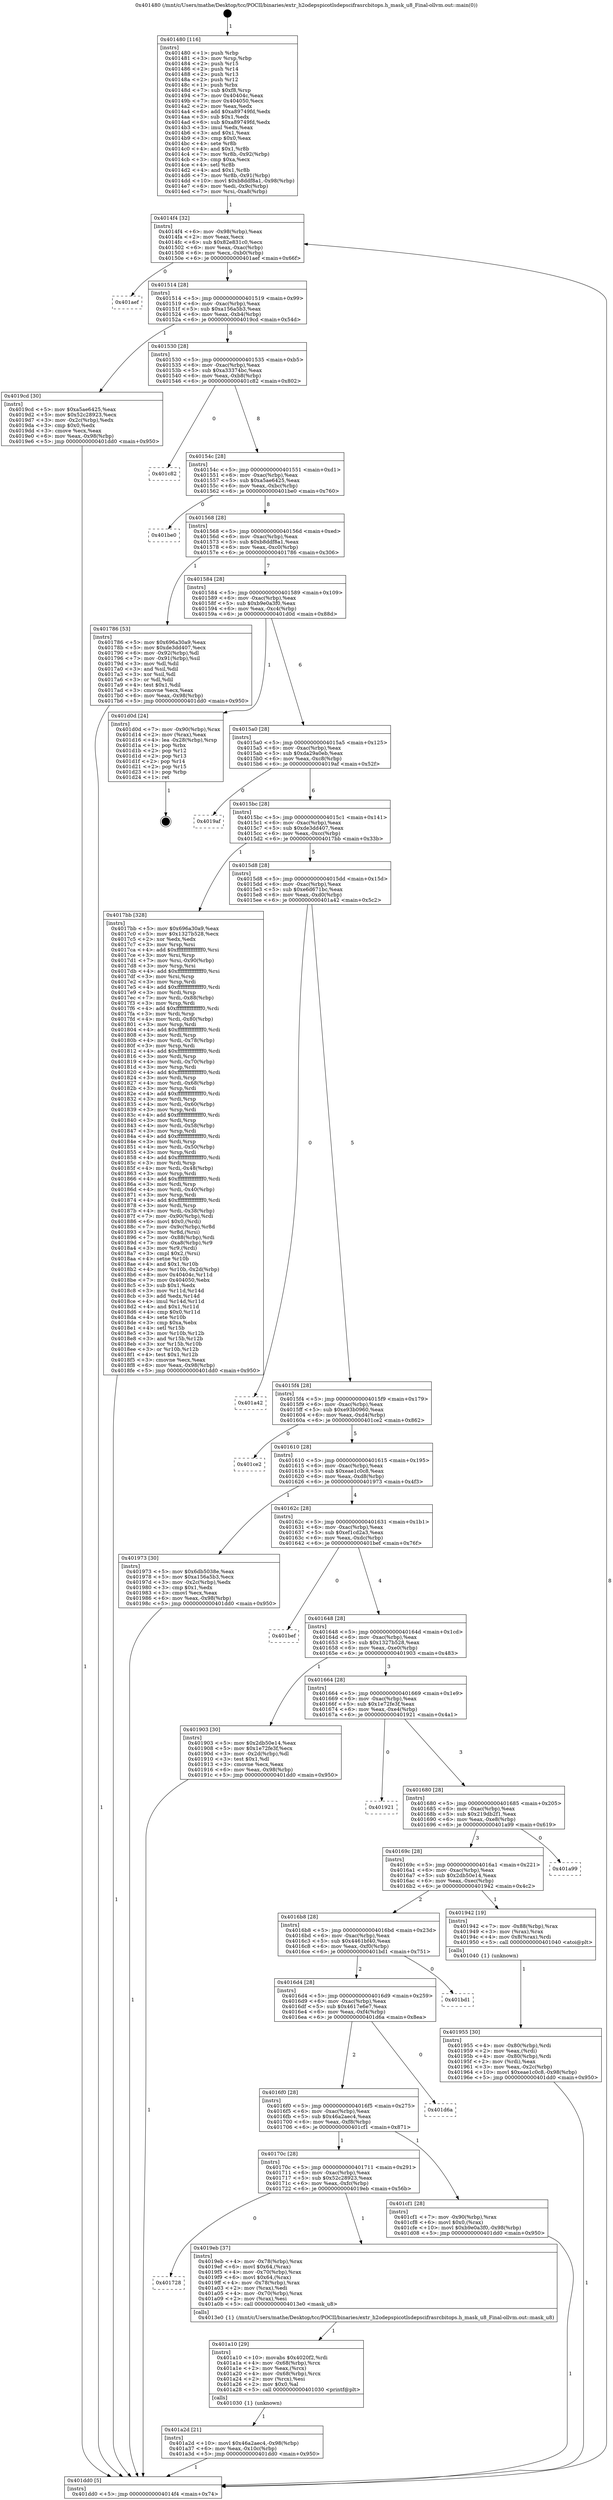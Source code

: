 digraph "0x401480" {
  label = "0x401480 (/mnt/c/Users/mathe/Desktop/tcc/POCII/binaries/extr_h2odepspicotlsdepscifrasrcbitops.h_mask_u8_Final-ollvm.out::main(0))"
  labelloc = "t"
  node[shape=record]

  Entry [label="",width=0.3,height=0.3,shape=circle,fillcolor=black,style=filled]
  "0x4014f4" [label="{
     0x4014f4 [32]\l
     | [instrs]\l
     &nbsp;&nbsp;0x4014f4 \<+6\>: mov -0x98(%rbp),%eax\l
     &nbsp;&nbsp;0x4014fa \<+2\>: mov %eax,%ecx\l
     &nbsp;&nbsp;0x4014fc \<+6\>: sub $0x82e831c0,%ecx\l
     &nbsp;&nbsp;0x401502 \<+6\>: mov %eax,-0xac(%rbp)\l
     &nbsp;&nbsp;0x401508 \<+6\>: mov %ecx,-0xb0(%rbp)\l
     &nbsp;&nbsp;0x40150e \<+6\>: je 0000000000401aef \<main+0x66f\>\l
  }"]
  "0x401aef" [label="{
     0x401aef\l
  }", style=dashed]
  "0x401514" [label="{
     0x401514 [28]\l
     | [instrs]\l
     &nbsp;&nbsp;0x401514 \<+5\>: jmp 0000000000401519 \<main+0x99\>\l
     &nbsp;&nbsp;0x401519 \<+6\>: mov -0xac(%rbp),%eax\l
     &nbsp;&nbsp;0x40151f \<+5\>: sub $0xa156a5b3,%eax\l
     &nbsp;&nbsp;0x401524 \<+6\>: mov %eax,-0xb4(%rbp)\l
     &nbsp;&nbsp;0x40152a \<+6\>: je 00000000004019cd \<main+0x54d\>\l
  }"]
  Exit [label="",width=0.3,height=0.3,shape=circle,fillcolor=black,style=filled,peripheries=2]
  "0x4019cd" [label="{
     0x4019cd [30]\l
     | [instrs]\l
     &nbsp;&nbsp;0x4019cd \<+5\>: mov $0xa5ae6425,%eax\l
     &nbsp;&nbsp;0x4019d2 \<+5\>: mov $0x52c28923,%ecx\l
     &nbsp;&nbsp;0x4019d7 \<+3\>: mov -0x2c(%rbp),%edx\l
     &nbsp;&nbsp;0x4019da \<+3\>: cmp $0x0,%edx\l
     &nbsp;&nbsp;0x4019dd \<+3\>: cmove %ecx,%eax\l
     &nbsp;&nbsp;0x4019e0 \<+6\>: mov %eax,-0x98(%rbp)\l
     &nbsp;&nbsp;0x4019e6 \<+5\>: jmp 0000000000401dd0 \<main+0x950\>\l
  }"]
  "0x401530" [label="{
     0x401530 [28]\l
     | [instrs]\l
     &nbsp;&nbsp;0x401530 \<+5\>: jmp 0000000000401535 \<main+0xb5\>\l
     &nbsp;&nbsp;0x401535 \<+6\>: mov -0xac(%rbp),%eax\l
     &nbsp;&nbsp;0x40153b \<+5\>: sub $0xa33374bc,%eax\l
     &nbsp;&nbsp;0x401540 \<+6\>: mov %eax,-0xb8(%rbp)\l
     &nbsp;&nbsp;0x401546 \<+6\>: je 0000000000401c82 \<main+0x802\>\l
  }"]
  "0x401a2d" [label="{
     0x401a2d [21]\l
     | [instrs]\l
     &nbsp;&nbsp;0x401a2d \<+10\>: movl $0x46a2aec4,-0x98(%rbp)\l
     &nbsp;&nbsp;0x401a37 \<+6\>: mov %eax,-0x10c(%rbp)\l
     &nbsp;&nbsp;0x401a3d \<+5\>: jmp 0000000000401dd0 \<main+0x950\>\l
  }"]
  "0x401c82" [label="{
     0x401c82\l
  }", style=dashed]
  "0x40154c" [label="{
     0x40154c [28]\l
     | [instrs]\l
     &nbsp;&nbsp;0x40154c \<+5\>: jmp 0000000000401551 \<main+0xd1\>\l
     &nbsp;&nbsp;0x401551 \<+6\>: mov -0xac(%rbp),%eax\l
     &nbsp;&nbsp;0x401557 \<+5\>: sub $0xa5ae6425,%eax\l
     &nbsp;&nbsp;0x40155c \<+6\>: mov %eax,-0xbc(%rbp)\l
     &nbsp;&nbsp;0x401562 \<+6\>: je 0000000000401be0 \<main+0x760\>\l
  }"]
  "0x401a10" [label="{
     0x401a10 [29]\l
     | [instrs]\l
     &nbsp;&nbsp;0x401a10 \<+10\>: movabs $0x4020f2,%rdi\l
     &nbsp;&nbsp;0x401a1a \<+4\>: mov -0x68(%rbp),%rcx\l
     &nbsp;&nbsp;0x401a1e \<+2\>: mov %eax,(%rcx)\l
     &nbsp;&nbsp;0x401a20 \<+4\>: mov -0x68(%rbp),%rcx\l
     &nbsp;&nbsp;0x401a24 \<+2\>: mov (%rcx),%esi\l
     &nbsp;&nbsp;0x401a26 \<+2\>: mov $0x0,%al\l
     &nbsp;&nbsp;0x401a28 \<+5\>: call 0000000000401030 \<printf@plt\>\l
     | [calls]\l
     &nbsp;&nbsp;0x401030 \{1\} (unknown)\l
  }"]
  "0x401be0" [label="{
     0x401be0\l
  }", style=dashed]
  "0x401568" [label="{
     0x401568 [28]\l
     | [instrs]\l
     &nbsp;&nbsp;0x401568 \<+5\>: jmp 000000000040156d \<main+0xed\>\l
     &nbsp;&nbsp;0x40156d \<+6\>: mov -0xac(%rbp),%eax\l
     &nbsp;&nbsp;0x401573 \<+5\>: sub $0xb8ddf8a1,%eax\l
     &nbsp;&nbsp;0x401578 \<+6\>: mov %eax,-0xc0(%rbp)\l
     &nbsp;&nbsp;0x40157e \<+6\>: je 0000000000401786 \<main+0x306\>\l
  }"]
  "0x401728" [label="{
     0x401728\l
  }", style=dashed]
  "0x401786" [label="{
     0x401786 [53]\l
     | [instrs]\l
     &nbsp;&nbsp;0x401786 \<+5\>: mov $0x696a30a9,%eax\l
     &nbsp;&nbsp;0x40178b \<+5\>: mov $0xde3dd407,%ecx\l
     &nbsp;&nbsp;0x401790 \<+6\>: mov -0x92(%rbp),%dl\l
     &nbsp;&nbsp;0x401796 \<+7\>: mov -0x91(%rbp),%sil\l
     &nbsp;&nbsp;0x40179d \<+3\>: mov %dl,%dil\l
     &nbsp;&nbsp;0x4017a0 \<+3\>: and %sil,%dil\l
     &nbsp;&nbsp;0x4017a3 \<+3\>: xor %sil,%dl\l
     &nbsp;&nbsp;0x4017a6 \<+3\>: or %dl,%dil\l
     &nbsp;&nbsp;0x4017a9 \<+4\>: test $0x1,%dil\l
     &nbsp;&nbsp;0x4017ad \<+3\>: cmovne %ecx,%eax\l
     &nbsp;&nbsp;0x4017b0 \<+6\>: mov %eax,-0x98(%rbp)\l
     &nbsp;&nbsp;0x4017b6 \<+5\>: jmp 0000000000401dd0 \<main+0x950\>\l
  }"]
  "0x401584" [label="{
     0x401584 [28]\l
     | [instrs]\l
     &nbsp;&nbsp;0x401584 \<+5\>: jmp 0000000000401589 \<main+0x109\>\l
     &nbsp;&nbsp;0x401589 \<+6\>: mov -0xac(%rbp),%eax\l
     &nbsp;&nbsp;0x40158f \<+5\>: sub $0xb9e0a3f0,%eax\l
     &nbsp;&nbsp;0x401594 \<+6\>: mov %eax,-0xc4(%rbp)\l
     &nbsp;&nbsp;0x40159a \<+6\>: je 0000000000401d0d \<main+0x88d\>\l
  }"]
  "0x401dd0" [label="{
     0x401dd0 [5]\l
     | [instrs]\l
     &nbsp;&nbsp;0x401dd0 \<+5\>: jmp 00000000004014f4 \<main+0x74\>\l
  }"]
  "0x401480" [label="{
     0x401480 [116]\l
     | [instrs]\l
     &nbsp;&nbsp;0x401480 \<+1\>: push %rbp\l
     &nbsp;&nbsp;0x401481 \<+3\>: mov %rsp,%rbp\l
     &nbsp;&nbsp;0x401484 \<+2\>: push %r15\l
     &nbsp;&nbsp;0x401486 \<+2\>: push %r14\l
     &nbsp;&nbsp;0x401488 \<+2\>: push %r13\l
     &nbsp;&nbsp;0x40148a \<+2\>: push %r12\l
     &nbsp;&nbsp;0x40148c \<+1\>: push %rbx\l
     &nbsp;&nbsp;0x40148d \<+7\>: sub $0xf8,%rsp\l
     &nbsp;&nbsp;0x401494 \<+7\>: mov 0x40404c,%eax\l
     &nbsp;&nbsp;0x40149b \<+7\>: mov 0x404050,%ecx\l
     &nbsp;&nbsp;0x4014a2 \<+2\>: mov %eax,%edx\l
     &nbsp;&nbsp;0x4014a4 \<+6\>: add $0xa89749fd,%edx\l
     &nbsp;&nbsp;0x4014aa \<+3\>: sub $0x1,%edx\l
     &nbsp;&nbsp;0x4014ad \<+6\>: sub $0xa89749fd,%edx\l
     &nbsp;&nbsp;0x4014b3 \<+3\>: imul %edx,%eax\l
     &nbsp;&nbsp;0x4014b6 \<+3\>: and $0x1,%eax\l
     &nbsp;&nbsp;0x4014b9 \<+3\>: cmp $0x0,%eax\l
     &nbsp;&nbsp;0x4014bc \<+4\>: sete %r8b\l
     &nbsp;&nbsp;0x4014c0 \<+4\>: and $0x1,%r8b\l
     &nbsp;&nbsp;0x4014c4 \<+7\>: mov %r8b,-0x92(%rbp)\l
     &nbsp;&nbsp;0x4014cb \<+3\>: cmp $0xa,%ecx\l
     &nbsp;&nbsp;0x4014ce \<+4\>: setl %r8b\l
     &nbsp;&nbsp;0x4014d2 \<+4\>: and $0x1,%r8b\l
     &nbsp;&nbsp;0x4014d6 \<+7\>: mov %r8b,-0x91(%rbp)\l
     &nbsp;&nbsp;0x4014dd \<+10\>: movl $0xb8ddf8a1,-0x98(%rbp)\l
     &nbsp;&nbsp;0x4014e7 \<+6\>: mov %edi,-0x9c(%rbp)\l
     &nbsp;&nbsp;0x4014ed \<+7\>: mov %rsi,-0xa8(%rbp)\l
  }"]
  "0x4019eb" [label="{
     0x4019eb [37]\l
     | [instrs]\l
     &nbsp;&nbsp;0x4019eb \<+4\>: mov -0x78(%rbp),%rax\l
     &nbsp;&nbsp;0x4019ef \<+6\>: movl $0x64,(%rax)\l
     &nbsp;&nbsp;0x4019f5 \<+4\>: mov -0x70(%rbp),%rax\l
     &nbsp;&nbsp;0x4019f9 \<+6\>: movl $0x64,(%rax)\l
     &nbsp;&nbsp;0x4019ff \<+4\>: mov -0x78(%rbp),%rax\l
     &nbsp;&nbsp;0x401a03 \<+2\>: mov (%rax),%edi\l
     &nbsp;&nbsp;0x401a05 \<+4\>: mov -0x70(%rbp),%rax\l
     &nbsp;&nbsp;0x401a09 \<+2\>: mov (%rax),%esi\l
     &nbsp;&nbsp;0x401a0b \<+5\>: call 00000000004013e0 \<mask_u8\>\l
     | [calls]\l
     &nbsp;&nbsp;0x4013e0 \{1\} (/mnt/c/Users/mathe/Desktop/tcc/POCII/binaries/extr_h2odepspicotlsdepscifrasrcbitops.h_mask_u8_Final-ollvm.out::mask_u8)\l
  }"]
  "0x401d0d" [label="{
     0x401d0d [24]\l
     | [instrs]\l
     &nbsp;&nbsp;0x401d0d \<+7\>: mov -0x90(%rbp),%rax\l
     &nbsp;&nbsp;0x401d14 \<+2\>: mov (%rax),%eax\l
     &nbsp;&nbsp;0x401d16 \<+4\>: lea -0x28(%rbp),%rsp\l
     &nbsp;&nbsp;0x401d1a \<+1\>: pop %rbx\l
     &nbsp;&nbsp;0x401d1b \<+2\>: pop %r12\l
     &nbsp;&nbsp;0x401d1d \<+2\>: pop %r13\l
     &nbsp;&nbsp;0x401d1f \<+2\>: pop %r14\l
     &nbsp;&nbsp;0x401d21 \<+2\>: pop %r15\l
     &nbsp;&nbsp;0x401d23 \<+1\>: pop %rbp\l
     &nbsp;&nbsp;0x401d24 \<+1\>: ret\l
  }"]
  "0x4015a0" [label="{
     0x4015a0 [28]\l
     | [instrs]\l
     &nbsp;&nbsp;0x4015a0 \<+5\>: jmp 00000000004015a5 \<main+0x125\>\l
     &nbsp;&nbsp;0x4015a5 \<+6\>: mov -0xac(%rbp),%eax\l
     &nbsp;&nbsp;0x4015ab \<+5\>: sub $0xda29a0eb,%eax\l
     &nbsp;&nbsp;0x4015b0 \<+6\>: mov %eax,-0xc8(%rbp)\l
     &nbsp;&nbsp;0x4015b6 \<+6\>: je 00000000004019af \<main+0x52f\>\l
  }"]
  "0x40170c" [label="{
     0x40170c [28]\l
     | [instrs]\l
     &nbsp;&nbsp;0x40170c \<+5\>: jmp 0000000000401711 \<main+0x291\>\l
     &nbsp;&nbsp;0x401711 \<+6\>: mov -0xac(%rbp),%eax\l
     &nbsp;&nbsp;0x401717 \<+5\>: sub $0x52c28923,%eax\l
     &nbsp;&nbsp;0x40171c \<+6\>: mov %eax,-0xfc(%rbp)\l
     &nbsp;&nbsp;0x401722 \<+6\>: je 00000000004019eb \<main+0x56b\>\l
  }"]
  "0x4019af" [label="{
     0x4019af\l
  }", style=dashed]
  "0x4015bc" [label="{
     0x4015bc [28]\l
     | [instrs]\l
     &nbsp;&nbsp;0x4015bc \<+5\>: jmp 00000000004015c1 \<main+0x141\>\l
     &nbsp;&nbsp;0x4015c1 \<+6\>: mov -0xac(%rbp),%eax\l
     &nbsp;&nbsp;0x4015c7 \<+5\>: sub $0xde3dd407,%eax\l
     &nbsp;&nbsp;0x4015cc \<+6\>: mov %eax,-0xcc(%rbp)\l
     &nbsp;&nbsp;0x4015d2 \<+6\>: je 00000000004017bb \<main+0x33b\>\l
  }"]
  "0x401cf1" [label="{
     0x401cf1 [28]\l
     | [instrs]\l
     &nbsp;&nbsp;0x401cf1 \<+7\>: mov -0x90(%rbp),%rax\l
     &nbsp;&nbsp;0x401cf8 \<+6\>: movl $0x0,(%rax)\l
     &nbsp;&nbsp;0x401cfe \<+10\>: movl $0xb9e0a3f0,-0x98(%rbp)\l
     &nbsp;&nbsp;0x401d08 \<+5\>: jmp 0000000000401dd0 \<main+0x950\>\l
  }"]
  "0x4017bb" [label="{
     0x4017bb [328]\l
     | [instrs]\l
     &nbsp;&nbsp;0x4017bb \<+5\>: mov $0x696a30a9,%eax\l
     &nbsp;&nbsp;0x4017c0 \<+5\>: mov $0x1327b528,%ecx\l
     &nbsp;&nbsp;0x4017c5 \<+2\>: xor %edx,%edx\l
     &nbsp;&nbsp;0x4017c7 \<+3\>: mov %rsp,%rsi\l
     &nbsp;&nbsp;0x4017ca \<+4\>: add $0xfffffffffffffff0,%rsi\l
     &nbsp;&nbsp;0x4017ce \<+3\>: mov %rsi,%rsp\l
     &nbsp;&nbsp;0x4017d1 \<+7\>: mov %rsi,-0x90(%rbp)\l
     &nbsp;&nbsp;0x4017d8 \<+3\>: mov %rsp,%rsi\l
     &nbsp;&nbsp;0x4017db \<+4\>: add $0xfffffffffffffff0,%rsi\l
     &nbsp;&nbsp;0x4017df \<+3\>: mov %rsi,%rsp\l
     &nbsp;&nbsp;0x4017e2 \<+3\>: mov %rsp,%rdi\l
     &nbsp;&nbsp;0x4017e5 \<+4\>: add $0xfffffffffffffff0,%rdi\l
     &nbsp;&nbsp;0x4017e9 \<+3\>: mov %rdi,%rsp\l
     &nbsp;&nbsp;0x4017ec \<+7\>: mov %rdi,-0x88(%rbp)\l
     &nbsp;&nbsp;0x4017f3 \<+3\>: mov %rsp,%rdi\l
     &nbsp;&nbsp;0x4017f6 \<+4\>: add $0xfffffffffffffff0,%rdi\l
     &nbsp;&nbsp;0x4017fa \<+3\>: mov %rdi,%rsp\l
     &nbsp;&nbsp;0x4017fd \<+4\>: mov %rdi,-0x80(%rbp)\l
     &nbsp;&nbsp;0x401801 \<+3\>: mov %rsp,%rdi\l
     &nbsp;&nbsp;0x401804 \<+4\>: add $0xfffffffffffffff0,%rdi\l
     &nbsp;&nbsp;0x401808 \<+3\>: mov %rdi,%rsp\l
     &nbsp;&nbsp;0x40180b \<+4\>: mov %rdi,-0x78(%rbp)\l
     &nbsp;&nbsp;0x40180f \<+3\>: mov %rsp,%rdi\l
     &nbsp;&nbsp;0x401812 \<+4\>: add $0xfffffffffffffff0,%rdi\l
     &nbsp;&nbsp;0x401816 \<+3\>: mov %rdi,%rsp\l
     &nbsp;&nbsp;0x401819 \<+4\>: mov %rdi,-0x70(%rbp)\l
     &nbsp;&nbsp;0x40181d \<+3\>: mov %rsp,%rdi\l
     &nbsp;&nbsp;0x401820 \<+4\>: add $0xfffffffffffffff0,%rdi\l
     &nbsp;&nbsp;0x401824 \<+3\>: mov %rdi,%rsp\l
     &nbsp;&nbsp;0x401827 \<+4\>: mov %rdi,-0x68(%rbp)\l
     &nbsp;&nbsp;0x40182b \<+3\>: mov %rsp,%rdi\l
     &nbsp;&nbsp;0x40182e \<+4\>: add $0xfffffffffffffff0,%rdi\l
     &nbsp;&nbsp;0x401832 \<+3\>: mov %rdi,%rsp\l
     &nbsp;&nbsp;0x401835 \<+4\>: mov %rdi,-0x60(%rbp)\l
     &nbsp;&nbsp;0x401839 \<+3\>: mov %rsp,%rdi\l
     &nbsp;&nbsp;0x40183c \<+4\>: add $0xfffffffffffffff0,%rdi\l
     &nbsp;&nbsp;0x401840 \<+3\>: mov %rdi,%rsp\l
     &nbsp;&nbsp;0x401843 \<+4\>: mov %rdi,-0x58(%rbp)\l
     &nbsp;&nbsp;0x401847 \<+3\>: mov %rsp,%rdi\l
     &nbsp;&nbsp;0x40184a \<+4\>: add $0xfffffffffffffff0,%rdi\l
     &nbsp;&nbsp;0x40184e \<+3\>: mov %rdi,%rsp\l
     &nbsp;&nbsp;0x401851 \<+4\>: mov %rdi,-0x50(%rbp)\l
     &nbsp;&nbsp;0x401855 \<+3\>: mov %rsp,%rdi\l
     &nbsp;&nbsp;0x401858 \<+4\>: add $0xfffffffffffffff0,%rdi\l
     &nbsp;&nbsp;0x40185c \<+3\>: mov %rdi,%rsp\l
     &nbsp;&nbsp;0x40185f \<+4\>: mov %rdi,-0x48(%rbp)\l
     &nbsp;&nbsp;0x401863 \<+3\>: mov %rsp,%rdi\l
     &nbsp;&nbsp;0x401866 \<+4\>: add $0xfffffffffffffff0,%rdi\l
     &nbsp;&nbsp;0x40186a \<+3\>: mov %rdi,%rsp\l
     &nbsp;&nbsp;0x40186d \<+4\>: mov %rdi,-0x40(%rbp)\l
     &nbsp;&nbsp;0x401871 \<+3\>: mov %rsp,%rdi\l
     &nbsp;&nbsp;0x401874 \<+4\>: add $0xfffffffffffffff0,%rdi\l
     &nbsp;&nbsp;0x401878 \<+3\>: mov %rdi,%rsp\l
     &nbsp;&nbsp;0x40187b \<+4\>: mov %rdi,-0x38(%rbp)\l
     &nbsp;&nbsp;0x40187f \<+7\>: mov -0x90(%rbp),%rdi\l
     &nbsp;&nbsp;0x401886 \<+6\>: movl $0x0,(%rdi)\l
     &nbsp;&nbsp;0x40188c \<+7\>: mov -0x9c(%rbp),%r8d\l
     &nbsp;&nbsp;0x401893 \<+3\>: mov %r8d,(%rsi)\l
     &nbsp;&nbsp;0x401896 \<+7\>: mov -0x88(%rbp),%rdi\l
     &nbsp;&nbsp;0x40189d \<+7\>: mov -0xa8(%rbp),%r9\l
     &nbsp;&nbsp;0x4018a4 \<+3\>: mov %r9,(%rdi)\l
     &nbsp;&nbsp;0x4018a7 \<+3\>: cmpl $0x2,(%rsi)\l
     &nbsp;&nbsp;0x4018aa \<+4\>: setne %r10b\l
     &nbsp;&nbsp;0x4018ae \<+4\>: and $0x1,%r10b\l
     &nbsp;&nbsp;0x4018b2 \<+4\>: mov %r10b,-0x2d(%rbp)\l
     &nbsp;&nbsp;0x4018b6 \<+8\>: mov 0x40404c,%r11d\l
     &nbsp;&nbsp;0x4018be \<+7\>: mov 0x404050,%ebx\l
     &nbsp;&nbsp;0x4018c5 \<+3\>: sub $0x1,%edx\l
     &nbsp;&nbsp;0x4018c8 \<+3\>: mov %r11d,%r14d\l
     &nbsp;&nbsp;0x4018cb \<+3\>: add %edx,%r14d\l
     &nbsp;&nbsp;0x4018ce \<+4\>: imul %r14d,%r11d\l
     &nbsp;&nbsp;0x4018d2 \<+4\>: and $0x1,%r11d\l
     &nbsp;&nbsp;0x4018d6 \<+4\>: cmp $0x0,%r11d\l
     &nbsp;&nbsp;0x4018da \<+4\>: sete %r10b\l
     &nbsp;&nbsp;0x4018de \<+3\>: cmp $0xa,%ebx\l
     &nbsp;&nbsp;0x4018e1 \<+4\>: setl %r15b\l
     &nbsp;&nbsp;0x4018e5 \<+3\>: mov %r10b,%r12b\l
     &nbsp;&nbsp;0x4018e8 \<+3\>: and %r15b,%r12b\l
     &nbsp;&nbsp;0x4018eb \<+3\>: xor %r15b,%r10b\l
     &nbsp;&nbsp;0x4018ee \<+3\>: or %r10b,%r12b\l
     &nbsp;&nbsp;0x4018f1 \<+4\>: test $0x1,%r12b\l
     &nbsp;&nbsp;0x4018f5 \<+3\>: cmovne %ecx,%eax\l
     &nbsp;&nbsp;0x4018f8 \<+6\>: mov %eax,-0x98(%rbp)\l
     &nbsp;&nbsp;0x4018fe \<+5\>: jmp 0000000000401dd0 \<main+0x950\>\l
  }"]
  "0x4015d8" [label="{
     0x4015d8 [28]\l
     | [instrs]\l
     &nbsp;&nbsp;0x4015d8 \<+5\>: jmp 00000000004015dd \<main+0x15d\>\l
     &nbsp;&nbsp;0x4015dd \<+6\>: mov -0xac(%rbp),%eax\l
     &nbsp;&nbsp;0x4015e3 \<+5\>: sub $0xe6d671bc,%eax\l
     &nbsp;&nbsp;0x4015e8 \<+6\>: mov %eax,-0xd0(%rbp)\l
     &nbsp;&nbsp;0x4015ee \<+6\>: je 0000000000401a42 \<main+0x5c2\>\l
  }"]
  "0x4016f0" [label="{
     0x4016f0 [28]\l
     | [instrs]\l
     &nbsp;&nbsp;0x4016f0 \<+5\>: jmp 00000000004016f5 \<main+0x275\>\l
     &nbsp;&nbsp;0x4016f5 \<+6\>: mov -0xac(%rbp),%eax\l
     &nbsp;&nbsp;0x4016fb \<+5\>: sub $0x46a2aec4,%eax\l
     &nbsp;&nbsp;0x401700 \<+6\>: mov %eax,-0xf8(%rbp)\l
     &nbsp;&nbsp;0x401706 \<+6\>: je 0000000000401cf1 \<main+0x871\>\l
  }"]
  "0x401d6a" [label="{
     0x401d6a\l
  }", style=dashed]
  "0x401a42" [label="{
     0x401a42\l
  }", style=dashed]
  "0x4015f4" [label="{
     0x4015f4 [28]\l
     | [instrs]\l
     &nbsp;&nbsp;0x4015f4 \<+5\>: jmp 00000000004015f9 \<main+0x179\>\l
     &nbsp;&nbsp;0x4015f9 \<+6\>: mov -0xac(%rbp),%eax\l
     &nbsp;&nbsp;0x4015ff \<+5\>: sub $0xe93b0960,%eax\l
     &nbsp;&nbsp;0x401604 \<+6\>: mov %eax,-0xd4(%rbp)\l
     &nbsp;&nbsp;0x40160a \<+6\>: je 0000000000401ce2 \<main+0x862\>\l
  }"]
  "0x4016d4" [label="{
     0x4016d4 [28]\l
     | [instrs]\l
     &nbsp;&nbsp;0x4016d4 \<+5\>: jmp 00000000004016d9 \<main+0x259\>\l
     &nbsp;&nbsp;0x4016d9 \<+6\>: mov -0xac(%rbp),%eax\l
     &nbsp;&nbsp;0x4016df \<+5\>: sub $0x4617e6e7,%eax\l
     &nbsp;&nbsp;0x4016e4 \<+6\>: mov %eax,-0xf4(%rbp)\l
     &nbsp;&nbsp;0x4016ea \<+6\>: je 0000000000401d6a \<main+0x8ea\>\l
  }"]
  "0x401ce2" [label="{
     0x401ce2\l
  }", style=dashed]
  "0x401610" [label="{
     0x401610 [28]\l
     | [instrs]\l
     &nbsp;&nbsp;0x401610 \<+5\>: jmp 0000000000401615 \<main+0x195\>\l
     &nbsp;&nbsp;0x401615 \<+6\>: mov -0xac(%rbp),%eax\l
     &nbsp;&nbsp;0x40161b \<+5\>: sub $0xeae1c0c8,%eax\l
     &nbsp;&nbsp;0x401620 \<+6\>: mov %eax,-0xd8(%rbp)\l
     &nbsp;&nbsp;0x401626 \<+6\>: je 0000000000401973 \<main+0x4f3\>\l
  }"]
  "0x401bd1" [label="{
     0x401bd1\l
  }", style=dashed]
  "0x401973" [label="{
     0x401973 [30]\l
     | [instrs]\l
     &nbsp;&nbsp;0x401973 \<+5\>: mov $0x6db5038e,%eax\l
     &nbsp;&nbsp;0x401978 \<+5\>: mov $0xa156a5b3,%ecx\l
     &nbsp;&nbsp;0x40197d \<+3\>: mov -0x2c(%rbp),%edx\l
     &nbsp;&nbsp;0x401980 \<+3\>: cmp $0x1,%edx\l
     &nbsp;&nbsp;0x401983 \<+3\>: cmovl %ecx,%eax\l
     &nbsp;&nbsp;0x401986 \<+6\>: mov %eax,-0x98(%rbp)\l
     &nbsp;&nbsp;0x40198c \<+5\>: jmp 0000000000401dd0 \<main+0x950\>\l
  }"]
  "0x40162c" [label="{
     0x40162c [28]\l
     | [instrs]\l
     &nbsp;&nbsp;0x40162c \<+5\>: jmp 0000000000401631 \<main+0x1b1\>\l
     &nbsp;&nbsp;0x401631 \<+6\>: mov -0xac(%rbp),%eax\l
     &nbsp;&nbsp;0x401637 \<+5\>: sub $0xef1cd2a3,%eax\l
     &nbsp;&nbsp;0x40163c \<+6\>: mov %eax,-0xdc(%rbp)\l
     &nbsp;&nbsp;0x401642 \<+6\>: je 0000000000401bef \<main+0x76f\>\l
  }"]
  "0x401955" [label="{
     0x401955 [30]\l
     | [instrs]\l
     &nbsp;&nbsp;0x401955 \<+4\>: mov -0x80(%rbp),%rdi\l
     &nbsp;&nbsp;0x401959 \<+2\>: mov %eax,(%rdi)\l
     &nbsp;&nbsp;0x40195b \<+4\>: mov -0x80(%rbp),%rdi\l
     &nbsp;&nbsp;0x40195f \<+2\>: mov (%rdi),%eax\l
     &nbsp;&nbsp;0x401961 \<+3\>: mov %eax,-0x2c(%rbp)\l
     &nbsp;&nbsp;0x401964 \<+10\>: movl $0xeae1c0c8,-0x98(%rbp)\l
     &nbsp;&nbsp;0x40196e \<+5\>: jmp 0000000000401dd0 \<main+0x950\>\l
  }"]
  "0x401bef" [label="{
     0x401bef\l
  }", style=dashed]
  "0x401648" [label="{
     0x401648 [28]\l
     | [instrs]\l
     &nbsp;&nbsp;0x401648 \<+5\>: jmp 000000000040164d \<main+0x1cd\>\l
     &nbsp;&nbsp;0x40164d \<+6\>: mov -0xac(%rbp),%eax\l
     &nbsp;&nbsp;0x401653 \<+5\>: sub $0x1327b528,%eax\l
     &nbsp;&nbsp;0x401658 \<+6\>: mov %eax,-0xe0(%rbp)\l
     &nbsp;&nbsp;0x40165e \<+6\>: je 0000000000401903 \<main+0x483\>\l
  }"]
  "0x4016b8" [label="{
     0x4016b8 [28]\l
     | [instrs]\l
     &nbsp;&nbsp;0x4016b8 \<+5\>: jmp 00000000004016bd \<main+0x23d\>\l
     &nbsp;&nbsp;0x4016bd \<+6\>: mov -0xac(%rbp),%eax\l
     &nbsp;&nbsp;0x4016c3 \<+5\>: sub $0x4461bf40,%eax\l
     &nbsp;&nbsp;0x4016c8 \<+6\>: mov %eax,-0xf0(%rbp)\l
     &nbsp;&nbsp;0x4016ce \<+6\>: je 0000000000401bd1 \<main+0x751\>\l
  }"]
  "0x401903" [label="{
     0x401903 [30]\l
     | [instrs]\l
     &nbsp;&nbsp;0x401903 \<+5\>: mov $0x2db50e14,%eax\l
     &nbsp;&nbsp;0x401908 \<+5\>: mov $0x1e72fe3f,%ecx\l
     &nbsp;&nbsp;0x40190d \<+3\>: mov -0x2d(%rbp),%dl\l
     &nbsp;&nbsp;0x401910 \<+3\>: test $0x1,%dl\l
     &nbsp;&nbsp;0x401913 \<+3\>: cmovne %ecx,%eax\l
     &nbsp;&nbsp;0x401916 \<+6\>: mov %eax,-0x98(%rbp)\l
     &nbsp;&nbsp;0x40191c \<+5\>: jmp 0000000000401dd0 \<main+0x950\>\l
  }"]
  "0x401664" [label="{
     0x401664 [28]\l
     | [instrs]\l
     &nbsp;&nbsp;0x401664 \<+5\>: jmp 0000000000401669 \<main+0x1e9\>\l
     &nbsp;&nbsp;0x401669 \<+6\>: mov -0xac(%rbp),%eax\l
     &nbsp;&nbsp;0x40166f \<+5\>: sub $0x1e72fe3f,%eax\l
     &nbsp;&nbsp;0x401674 \<+6\>: mov %eax,-0xe4(%rbp)\l
     &nbsp;&nbsp;0x40167a \<+6\>: je 0000000000401921 \<main+0x4a1\>\l
  }"]
  "0x401942" [label="{
     0x401942 [19]\l
     | [instrs]\l
     &nbsp;&nbsp;0x401942 \<+7\>: mov -0x88(%rbp),%rax\l
     &nbsp;&nbsp;0x401949 \<+3\>: mov (%rax),%rax\l
     &nbsp;&nbsp;0x40194c \<+4\>: mov 0x8(%rax),%rdi\l
     &nbsp;&nbsp;0x401950 \<+5\>: call 0000000000401040 \<atoi@plt\>\l
     | [calls]\l
     &nbsp;&nbsp;0x401040 \{1\} (unknown)\l
  }"]
  "0x401921" [label="{
     0x401921\l
  }", style=dashed]
  "0x401680" [label="{
     0x401680 [28]\l
     | [instrs]\l
     &nbsp;&nbsp;0x401680 \<+5\>: jmp 0000000000401685 \<main+0x205\>\l
     &nbsp;&nbsp;0x401685 \<+6\>: mov -0xac(%rbp),%eax\l
     &nbsp;&nbsp;0x40168b \<+5\>: sub $0x219db2f1,%eax\l
     &nbsp;&nbsp;0x401690 \<+6\>: mov %eax,-0xe8(%rbp)\l
     &nbsp;&nbsp;0x401696 \<+6\>: je 0000000000401a99 \<main+0x619\>\l
  }"]
  "0x40169c" [label="{
     0x40169c [28]\l
     | [instrs]\l
     &nbsp;&nbsp;0x40169c \<+5\>: jmp 00000000004016a1 \<main+0x221\>\l
     &nbsp;&nbsp;0x4016a1 \<+6\>: mov -0xac(%rbp),%eax\l
     &nbsp;&nbsp;0x4016a7 \<+5\>: sub $0x2db50e14,%eax\l
     &nbsp;&nbsp;0x4016ac \<+6\>: mov %eax,-0xec(%rbp)\l
     &nbsp;&nbsp;0x4016b2 \<+6\>: je 0000000000401942 \<main+0x4c2\>\l
  }"]
  "0x401a99" [label="{
     0x401a99\l
  }", style=dashed]
  Entry -> "0x401480" [label=" 1"]
  "0x4014f4" -> "0x401aef" [label=" 0"]
  "0x4014f4" -> "0x401514" [label=" 9"]
  "0x401d0d" -> Exit [label=" 1"]
  "0x401514" -> "0x4019cd" [label=" 1"]
  "0x401514" -> "0x401530" [label=" 8"]
  "0x401cf1" -> "0x401dd0" [label=" 1"]
  "0x401530" -> "0x401c82" [label=" 0"]
  "0x401530" -> "0x40154c" [label=" 8"]
  "0x401a2d" -> "0x401dd0" [label=" 1"]
  "0x40154c" -> "0x401be0" [label=" 0"]
  "0x40154c" -> "0x401568" [label=" 8"]
  "0x401a10" -> "0x401a2d" [label=" 1"]
  "0x401568" -> "0x401786" [label=" 1"]
  "0x401568" -> "0x401584" [label=" 7"]
  "0x401786" -> "0x401dd0" [label=" 1"]
  "0x401480" -> "0x4014f4" [label=" 1"]
  "0x401dd0" -> "0x4014f4" [label=" 8"]
  "0x4019eb" -> "0x401a10" [label=" 1"]
  "0x401584" -> "0x401d0d" [label=" 1"]
  "0x401584" -> "0x4015a0" [label=" 6"]
  "0x40170c" -> "0x401728" [label=" 0"]
  "0x4015a0" -> "0x4019af" [label=" 0"]
  "0x4015a0" -> "0x4015bc" [label=" 6"]
  "0x40170c" -> "0x4019eb" [label=" 1"]
  "0x4015bc" -> "0x4017bb" [label=" 1"]
  "0x4015bc" -> "0x4015d8" [label=" 5"]
  "0x4016f0" -> "0x40170c" [label=" 1"]
  "0x4017bb" -> "0x401dd0" [label=" 1"]
  "0x4016f0" -> "0x401cf1" [label=" 1"]
  "0x4015d8" -> "0x401a42" [label=" 0"]
  "0x4015d8" -> "0x4015f4" [label=" 5"]
  "0x4016d4" -> "0x4016f0" [label=" 2"]
  "0x4015f4" -> "0x401ce2" [label=" 0"]
  "0x4015f4" -> "0x401610" [label=" 5"]
  "0x4016d4" -> "0x401d6a" [label=" 0"]
  "0x401610" -> "0x401973" [label=" 1"]
  "0x401610" -> "0x40162c" [label=" 4"]
  "0x4016b8" -> "0x4016d4" [label=" 2"]
  "0x40162c" -> "0x401bef" [label=" 0"]
  "0x40162c" -> "0x401648" [label=" 4"]
  "0x4016b8" -> "0x401bd1" [label=" 0"]
  "0x401648" -> "0x401903" [label=" 1"]
  "0x401648" -> "0x401664" [label=" 3"]
  "0x401903" -> "0x401dd0" [label=" 1"]
  "0x4019cd" -> "0x401dd0" [label=" 1"]
  "0x401664" -> "0x401921" [label=" 0"]
  "0x401664" -> "0x401680" [label=" 3"]
  "0x401973" -> "0x401dd0" [label=" 1"]
  "0x401680" -> "0x401a99" [label=" 0"]
  "0x401680" -> "0x40169c" [label=" 3"]
  "0x401955" -> "0x401dd0" [label=" 1"]
  "0x40169c" -> "0x401942" [label=" 1"]
  "0x40169c" -> "0x4016b8" [label=" 2"]
  "0x401942" -> "0x401955" [label=" 1"]
}
